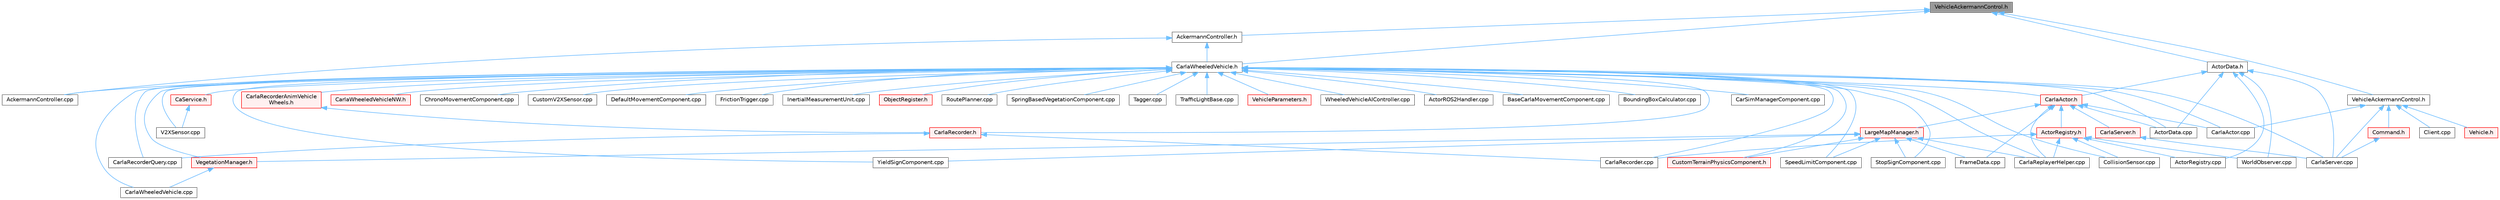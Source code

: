 digraph "VehicleAckermannControl.h"
{
 // INTERACTIVE_SVG=YES
 // LATEX_PDF_SIZE
  bgcolor="transparent";
  edge [fontname=Helvetica,fontsize=10,labelfontname=Helvetica,labelfontsize=10];
  node [fontname=Helvetica,fontsize=10,shape=box,height=0.2,width=0.4];
  Node1 [id="Node000001",label="VehicleAckermannControl.h",height=0.2,width=0.4,color="gray40", fillcolor="grey60", style="filled", fontcolor="black",tooltip=" "];
  Node1 -> Node2 [id="edge1_Node000001_Node000002",dir="back",color="steelblue1",style="solid",tooltip=" "];
  Node2 [id="Node000002",label="AckermannController.h",height=0.2,width=0.4,color="grey40", fillcolor="white", style="filled",URL="$d0/d4d/AckermannController_8h.html",tooltip=" "];
  Node2 -> Node3 [id="edge2_Node000002_Node000003",dir="back",color="steelblue1",style="solid",tooltip=" "];
  Node3 [id="Node000003",label="AckermannController.cpp",height=0.2,width=0.4,color="grey40", fillcolor="white", style="filled",URL="$d1/d47/AckermannController_8cpp.html",tooltip=" "];
  Node2 -> Node4 [id="edge3_Node000002_Node000004",dir="back",color="steelblue1",style="solid",tooltip=" "];
  Node4 [id="Node000004",label="CarlaWheeledVehicle.h",height=0.2,width=0.4,color="grey40", fillcolor="white", style="filled",URL="$d3/d00/CarlaWheeledVehicle_8h.html",tooltip=" "];
  Node4 -> Node3 [id="edge4_Node000004_Node000003",dir="back",color="steelblue1",style="solid",tooltip=" "];
  Node4 -> Node5 [id="edge5_Node000004_Node000005",dir="back",color="steelblue1",style="solid",tooltip=" "];
  Node5 [id="Node000005",label="ActorData.cpp",height=0.2,width=0.4,color="grey40", fillcolor="white", style="filled",URL="$da/d7f/ActorData_8cpp.html",tooltip=" "];
  Node4 -> Node6 [id="edge6_Node000004_Node000006",dir="back",color="steelblue1",style="solid",tooltip=" "];
  Node6 [id="Node000006",label="ActorROS2Handler.cpp",height=0.2,width=0.4,color="grey40", fillcolor="white", style="filled",URL="$d6/d65/ActorROS2Handler_8cpp.html",tooltip=" "];
  Node4 -> Node7 [id="edge7_Node000004_Node000007",dir="back",color="steelblue1",style="solid",tooltip=" "];
  Node7 [id="Node000007",label="BaseCarlaMovementComponent.cpp",height=0.2,width=0.4,color="grey40", fillcolor="white", style="filled",URL="$da/da6/BaseCarlaMovementComponent_8cpp.html",tooltip=" "];
  Node4 -> Node8 [id="edge8_Node000004_Node000008",dir="back",color="steelblue1",style="solid",tooltip=" "];
  Node8 [id="Node000008",label="BoundingBoxCalculator.cpp",height=0.2,width=0.4,color="grey40", fillcolor="white", style="filled",URL="$dd/dd8/BoundingBoxCalculator_8cpp.html",tooltip=" "];
  Node4 -> Node9 [id="edge9_Node000004_Node000009",dir="back",color="steelblue1",style="solid",tooltip=" "];
  Node9 [id="Node000009",label="CaService.h",height=0.2,width=0.4,color="red", fillcolor="#FFF0F0", style="filled",URL="$df/dd8/CaService_8h.html",tooltip=" "];
  Node9 -> Node11 [id="edge10_Node000009_Node000011",dir="back",color="steelblue1",style="solid",tooltip=" "];
  Node11 [id="Node000011",label="V2XSensor.cpp",height=0.2,width=0.4,color="grey40", fillcolor="white", style="filled",URL="$d2/df9/V2XSensor_8cpp.html",tooltip=" "];
  Node4 -> Node47 [id="edge11_Node000004_Node000047",dir="back",color="steelblue1",style="solid",tooltip=" "];
  Node47 [id="Node000047",label="CarSimManagerComponent.cpp",height=0.2,width=0.4,color="grey40", fillcolor="white", style="filled",URL="$d2/d56/CarSimManagerComponent_8cpp.html",tooltip=" "];
  Node4 -> Node48 [id="edge12_Node000004_Node000048",dir="back",color="steelblue1",style="solid",tooltip=" "];
  Node48 [id="Node000048",label="CarlaActor.cpp",height=0.2,width=0.4,color="grey40", fillcolor="white", style="filled",URL="$d3/d43/CarlaActor_8cpp.html",tooltip=" "];
  Node4 -> Node49 [id="edge13_Node000004_Node000049",dir="back",color="steelblue1",style="solid",tooltip=" "];
  Node49 [id="Node000049",label="CarlaActor.h",height=0.2,width=0.4,color="red", fillcolor="#FFF0F0", style="filled",URL="$de/d36/CarlaActor_8h.html",tooltip=" "];
  Node49 -> Node5 [id="edge14_Node000049_Node000005",dir="back",color="steelblue1",style="solid",tooltip=" "];
  Node49 -> Node50 [id="edge15_Node000049_Node000050",dir="back",color="steelblue1",style="solid",tooltip=" "];
  Node50 [id="Node000050",label="ActorRegistry.h",height=0.2,width=0.4,color="red", fillcolor="#FFF0F0", style="filled",URL="$da/de4/ActorRegistry_8h.html",tooltip=" "];
  Node50 -> Node84 [id="edge16_Node000050_Node000084",dir="back",color="steelblue1",style="solid",tooltip=" "];
  Node84 [id="Node000084",label="ActorRegistry.cpp",height=0.2,width=0.4,color="grey40", fillcolor="white", style="filled",URL="$d3/df3/ActorRegistry_8cpp.html",tooltip=" "];
  Node50 -> Node78 [id="edge17_Node000050_Node000078",dir="back",color="steelblue1",style="solid",tooltip=" "];
  Node78 [id="Node000078",label="CarlaRecorder.cpp",height=0.2,width=0.4,color="grey40", fillcolor="white", style="filled",URL="$da/d49/CarlaRecorder_8cpp.html",tooltip=" "];
  Node50 -> Node59 [id="edge18_Node000050_Node000059",dir="back",color="steelblue1",style="solid",tooltip=" "];
  Node59 [id="Node000059",label="CarlaReplayerHelper.cpp",height=0.2,width=0.4,color="grey40", fillcolor="white", style="filled",URL="$d2/d32/CarlaReplayerHelper_8cpp.html",tooltip=" "];
  Node50 -> Node19 [id="edge19_Node000050_Node000019",dir="back",color="steelblue1",style="solid",tooltip=" "];
  Node19 [id="Node000019",label="CollisionSensor.cpp",height=0.2,width=0.4,color="grey40", fillcolor="white", style="filled",URL="$da/df0/CollisionSensor_8cpp.html",tooltip=" "];
  Node50 -> Node102 [id="edge20_Node000050_Node000102",dir="back",color="steelblue1",style="solid",tooltip=" "];
  Node102 [id="Node000102",label="WorldObserver.cpp",height=0.2,width=0.4,color="grey40", fillcolor="white", style="filled",URL="$d9/de7/WorldObserver_8cpp.html",tooltip=" "];
  Node49 -> Node48 [id="edge21_Node000049_Node000048",dir="back",color="steelblue1",style="solid",tooltip=" "];
  Node49 -> Node59 [id="edge22_Node000049_Node000059",dir="back",color="steelblue1",style="solid",tooltip=" "];
  Node49 -> Node103 [id="edge23_Node000049_Node000103",dir="back",color="steelblue1",style="solid",tooltip=" "];
  Node103 [id="Node000103",label="CarlaServer.h",height=0.2,width=0.4,color="red", fillcolor="#FFF0F0", style="filled",URL="$d0/d35/CarlaServer_8h.html",tooltip=" "];
  Node103 -> Node60 [id="edge24_Node000103_Node000060",dir="back",color="steelblue1",style="solid",tooltip=" "];
  Node60 [id="Node000060",label="CarlaServer.cpp",height=0.2,width=0.4,color="grey40", fillcolor="white", style="filled",URL="$db/d6c/CarlaServer_8cpp.html",tooltip=" "];
  Node49 -> Node64 [id="edge25_Node000049_Node000064",dir="back",color="steelblue1",style="solid",tooltip=" "];
  Node64 [id="Node000064",label="FrameData.cpp",height=0.2,width=0.4,color="grey40", fillcolor="white", style="filled",URL="$df/d8a/FrameData_8cpp.html",tooltip=" "];
  Node49 -> Node113 [id="edge26_Node000049_Node000113",dir="back",color="steelblue1",style="solid",tooltip=" "];
  Node113 [id="Node000113",label="LargeMapManager.h",height=0.2,width=0.4,color="red", fillcolor="#FFF0F0", style="filled",URL="$d3/d30/LargeMapManager_8h.html",tooltip=" "];
  Node113 -> Node59 [id="edge27_Node000113_Node000059",dir="back",color="steelblue1",style="solid",tooltip=" "];
  Node113 -> Node114 [id="edge28_Node000113_Node000114",dir="back",color="steelblue1",style="solid",tooltip=" "];
  Node114 [id="Node000114",label="CustomTerrainPhysicsComponent.h",height=0.2,width=0.4,color="red", fillcolor="#FFF0F0", style="filled",URL="$d1/d4f/CustomTerrainPhysicsComponent_8h.html",tooltip=" "];
  Node113 -> Node64 [id="edge29_Node000113_Node000064",dir="back",color="steelblue1",style="solid",tooltip=" "];
  Node113 -> Node70 [id="edge30_Node000113_Node000070",dir="back",color="steelblue1",style="solid",tooltip=" "];
  Node70 [id="Node000070",label="SpeedLimitComponent.cpp",height=0.2,width=0.4,color="grey40", fillcolor="white", style="filled",URL="$d2/dd9/SpeedLimitComponent_8cpp.html",tooltip=" "];
  Node113 -> Node71 [id="edge31_Node000113_Node000071",dir="back",color="steelblue1",style="solid",tooltip=" "];
  Node71 [id="Node000071",label="StopSignComponent.cpp",height=0.2,width=0.4,color="grey40", fillcolor="white", style="filled",URL="$d6/ddb/StopSignComponent_8cpp.html",tooltip=" "];
  Node113 -> Node118 [id="edge32_Node000113_Node000118",dir="back",color="steelblue1",style="solid",tooltip=" "];
  Node118 [id="Node000118",label="VegetationManager.h",height=0.2,width=0.4,color="red", fillcolor="#FFF0F0", style="filled",URL="$d9/d64/VegetationManager_8h.html",tooltip=" "];
  Node118 -> Node62 [id="edge33_Node000118_Node000062",dir="back",color="steelblue1",style="solid",tooltip=" "];
  Node62 [id="Node000062",label="CarlaWheeledVehicle.cpp",height=0.2,width=0.4,color="grey40", fillcolor="white", style="filled",URL="$dc/d65/CarlaWheeledVehicle_8cpp.html",tooltip=" "];
  Node113 -> Node77 [id="edge34_Node000113_Node000077",dir="back",color="steelblue1",style="solid",tooltip=" "];
  Node77 [id="Node000077",label="YieldSignComponent.cpp",height=0.2,width=0.4,color="grey40", fillcolor="white", style="filled",URL="$d4/d36/YieldSignComponent_8cpp.html",tooltip=" "];
  Node4 -> Node78 [id="edge35_Node000004_Node000078",dir="back",color="steelblue1",style="solid",tooltip=" "];
  Node4 -> Node123 [id="edge36_Node000004_Node000123",dir="back",color="steelblue1",style="solid",tooltip=" "];
  Node123 [id="Node000123",label="CarlaRecorder.h",height=0.2,width=0.4,color="red", fillcolor="#FFF0F0", style="filled",URL="$d9/d6a/CarlaRecorder_8h.html",tooltip=" "];
  Node123 -> Node78 [id="edge37_Node000123_Node000078",dir="back",color="steelblue1",style="solid",tooltip=" "];
  Node123 -> Node142 [id="edge38_Node000123_Node000142",dir="back",color="steelblue1",style="solid",tooltip=" "];
  Node142 [id="Node000142",label="CarlaRecorderQuery.cpp",height=0.2,width=0.4,color="grey40", fillcolor="white", style="filled",URL="$de/dc6/CarlaRecorderQuery_8cpp.html",tooltip=" "];
  Node4 -> Node147 [id="edge39_Node000004_Node000147",dir="back",color="steelblue1",style="solid",tooltip=" "];
  Node147 [id="Node000147",label="CarlaRecorderAnimVehicle\lWheels.h",height=0.2,width=0.4,color="red", fillcolor="#FFF0F0", style="filled",URL="$d0/d5c/CarlaRecorderAnimVehicleWheels_8h.html",tooltip=" "];
  Node147 -> Node123 [id="edge40_Node000147_Node000123",dir="back",color="steelblue1",style="solid",tooltip=" "];
  Node4 -> Node142 [id="edge41_Node000004_Node000142",dir="back",color="steelblue1",style="solid",tooltip=" "];
  Node4 -> Node59 [id="edge42_Node000004_Node000059",dir="back",color="steelblue1",style="solid",tooltip=" "];
  Node4 -> Node60 [id="edge43_Node000004_Node000060",dir="back",color="steelblue1",style="solid",tooltip=" "];
  Node4 -> Node62 [id="edge44_Node000004_Node000062",dir="back",color="steelblue1",style="solid",tooltip=" "];
  Node4 -> Node151 [id="edge45_Node000004_Node000151",dir="back",color="steelblue1",style="solid",tooltip=" "];
  Node151 [id="Node000151",label="CarlaWheeledVehicleNW.h",height=0.2,width=0.4,color="red", fillcolor="#FFF0F0", style="filled",URL="$de/dba/CarlaWheeledVehicleNW_8h.html",tooltip=" "];
  Node4 -> Node153 [id="edge46_Node000004_Node000153",dir="back",color="steelblue1",style="solid",tooltip=" "];
  Node153 [id="Node000153",label="ChronoMovementComponent.cpp",height=0.2,width=0.4,color="grey40", fillcolor="white", style="filled",URL="$db/d1c/ChronoMovementComponent_8cpp.html",tooltip=" "];
  Node4 -> Node19 [id="edge47_Node000004_Node000019",dir="back",color="steelblue1",style="solid",tooltip=" "];
  Node4 -> Node114 [id="edge48_Node000004_Node000114",dir="back",color="steelblue1",style="solid",tooltip=" "];
  Node4 -> Node21 [id="edge49_Node000004_Node000021",dir="back",color="steelblue1",style="solid",tooltip=" "];
  Node21 [id="Node000021",label="CustomV2XSensor.cpp",height=0.2,width=0.4,color="grey40", fillcolor="white", style="filled",URL="$d8/d97/CustomV2XSensor_8cpp.html",tooltip=" "];
  Node4 -> Node154 [id="edge50_Node000004_Node000154",dir="back",color="steelblue1",style="solid",tooltip=" "];
  Node154 [id="Node000154",label="DefaultMovementComponent.cpp",height=0.2,width=0.4,color="grey40", fillcolor="white", style="filled",URL="$d1/d60/DefaultMovementComponent_8cpp.html",tooltip=" "];
  Node4 -> Node81 [id="edge51_Node000004_Node000081",dir="back",color="steelblue1",style="solid",tooltip=" "];
  Node81 [id="Node000081",label="FrictionTrigger.cpp",height=0.2,width=0.4,color="grey40", fillcolor="white", style="filled",URL="$d8/de2/FrictionTrigger_8cpp.html",tooltip=" "];
  Node4 -> Node25 [id="edge52_Node000004_Node000025",dir="back",color="steelblue1",style="solid",tooltip=" "];
  Node25 [id="Node000025",label="InertialMeasurementUnit.cpp",height=0.2,width=0.4,color="grey40", fillcolor="white", style="filled",URL="$d7/d78/InertialMeasurementUnit_8cpp.html",tooltip=" "];
  Node4 -> Node155 [id="edge53_Node000004_Node000155",dir="back",color="steelblue1",style="solid",tooltip=" "];
  Node155 [id="Node000155",label="ObjectRegister.h",height=0.2,width=0.4,color="red", fillcolor="#FFF0F0", style="filled",URL="$d4/d5b/ObjectRegister_8h.html",tooltip=" "];
  Node4 -> Node157 [id="edge54_Node000004_Node000157",dir="back",color="steelblue1",style="solid",tooltip=" "];
  Node157 [id="Node000157",label="RoutePlanner.cpp",height=0.2,width=0.4,color="grey40", fillcolor="white", style="filled",URL="$de/d45/RoutePlanner_8cpp.html",tooltip=" "];
  Node4 -> Node70 [id="edge55_Node000004_Node000070",dir="back",color="steelblue1",style="solid",tooltip=" "];
  Node4 -> Node158 [id="edge56_Node000004_Node000158",dir="back",color="steelblue1",style="solid",tooltip=" "];
  Node158 [id="Node000158",label="SpringBasedVegetationComponent.cpp",height=0.2,width=0.4,color="grey40", fillcolor="white", style="filled",URL="$db/d66/SpringBasedVegetationComponent_8cpp.html",tooltip=" "];
  Node4 -> Node71 [id="edge57_Node000004_Node000071",dir="back",color="steelblue1",style="solid",tooltip=" "];
  Node4 -> Node159 [id="edge58_Node000004_Node000159",dir="back",color="steelblue1",style="solid",tooltip=" "];
  Node159 [id="Node000159",label="Tagger.cpp",height=0.2,width=0.4,color="grey40", fillcolor="white", style="filled",URL="$d2/d35/Tagger_8cpp.html",tooltip=" "];
  Node4 -> Node72 [id="edge59_Node000004_Node000072",dir="back",color="steelblue1",style="solid",tooltip=" "];
  Node72 [id="Node000072",label="TrafficLightBase.cpp",height=0.2,width=0.4,color="grey40", fillcolor="white", style="filled",URL="$d2/d40/TrafficLightBase_8cpp.html",tooltip=" "];
  Node4 -> Node11 [id="edge60_Node000004_Node000011",dir="back",color="steelblue1",style="solid",tooltip=" "];
  Node4 -> Node118 [id="edge61_Node000004_Node000118",dir="back",color="steelblue1",style="solid",tooltip=" "];
  Node4 -> Node160 [id="edge62_Node000004_Node000160",dir="back",color="steelblue1",style="solid",tooltip=" "];
  Node160 [id="Node000160",label="VehicleParameters.h",height=0.2,width=0.4,color="red", fillcolor="#FFF0F0", style="filled",URL="$d1/d1b/VehicleParameters_8h.html",tooltip=" "];
  Node4 -> Node161 [id="edge63_Node000004_Node000161",dir="back",color="steelblue1",style="solid",tooltip=" "];
  Node161 [id="Node000161",label="WheeledVehicleAIController.cpp",height=0.2,width=0.4,color="grey40", fillcolor="white", style="filled",URL="$d8/de0/WheeledVehicleAIController_8cpp.html",tooltip=" "];
  Node4 -> Node77 [id="edge64_Node000004_Node000077",dir="back",color="steelblue1",style="solid",tooltip=" "];
  Node1 -> Node162 [id="edge65_Node000001_Node000162",dir="back",color="steelblue1",style="solid",tooltip=" "];
  Node162 [id="Node000162",label="ActorData.h",height=0.2,width=0.4,color="grey40", fillcolor="white", style="filled",URL="$de/d7d/ActorData_8h.html",tooltip=" "];
  Node162 -> Node5 [id="edge66_Node000162_Node000005",dir="back",color="steelblue1",style="solid",tooltip=" "];
  Node162 -> Node84 [id="edge67_Node000162_Node000084",dir="back",color="steelblue1",style="solid",tooltip=" "];
  Node162 -> Node49 [id="edge68_Node000162_Node000049",dir="back",color="steelblue1",style="solid",tooltip=" "];
  Node162 -> Node60 [id="edge69_Node000162_Node000060",dir="back",color="steelblue1",style="solid",tooltip=" "];
  Node162 -> Node102 [id="edge70_Node000162_Node000102",dir="back",color="steelblue1",style="solid",tooltip=" "];
  Node1 -> Node4 [id="edge71_Node000001_Node000004",dir="back",color="steelblue1",style="solid",tooltip=" "];
  Node1 -> Node163 [id="edge72_Node000001_Node000163",dir="back",color="steelblue1",style="solid",tooltip=" "];
  Node163 [id="Node000163",label="VehicleAckermannControl.h",height=0.2,width=0.4,color="grey40", fillcolor="white", style="filled",URL="$dc/def/LibCarla_2source_2carla_2rpc_2VehicleAckermannControl_8h.html",tooltip=" "];
  Node163 -> Node48 [id="edge73_Node000163_Node000048",dir="back",color="steelblue1",style="solid",tooltip=" "];
  Node163 -> Node60 [id="edge74_Node000163_Node000060",dir="back",color="steelblue1",style="solid",tooltip=" "];
  Node163 -> Node164 [id="edge75_Node000163_Node000164",dir="back",color="steelblue1",style="solid",tooltip=" "];
  Node164 [id="Node000164",label="Client.cpp",height=0.2,width=0.4,color="grey40", fillcolor="white", style="filled",URL="$dc/d4a/client_2detail_2Client_8cpp.html",tooltip=" "];
  Node163 -> Node165 [id="edge76_Node000163_Node000165",dir="back",color="steelblue1",style="solid",tooltip=" "];
  Node165 [id="Node000165",label="Command.h",height=0.2,width=0.4,color="red", fillcolor="#FFF0F0", style="filled",URL="$d1/d55/Command_8h.html",tooltip=" "];
  Node165 -> Node60 [id="edge77_Node000165_Node000060",dir="back",color="steelblue1",style="solid",tooltip=" "];
  Node163 -> Node208 [id="edge78_Node000163_Node000208",dir="back",color="steelblue1",style="solid",tooltip=" "];
  Node208 [id="Node000208",label="Vehicle.h",height=0.2,width=0.4,color="red", fillcolor="#FFF0F0", style="filled",URL="$d9/d18/Vehicle_8h.html",tooltip=" "];
}
